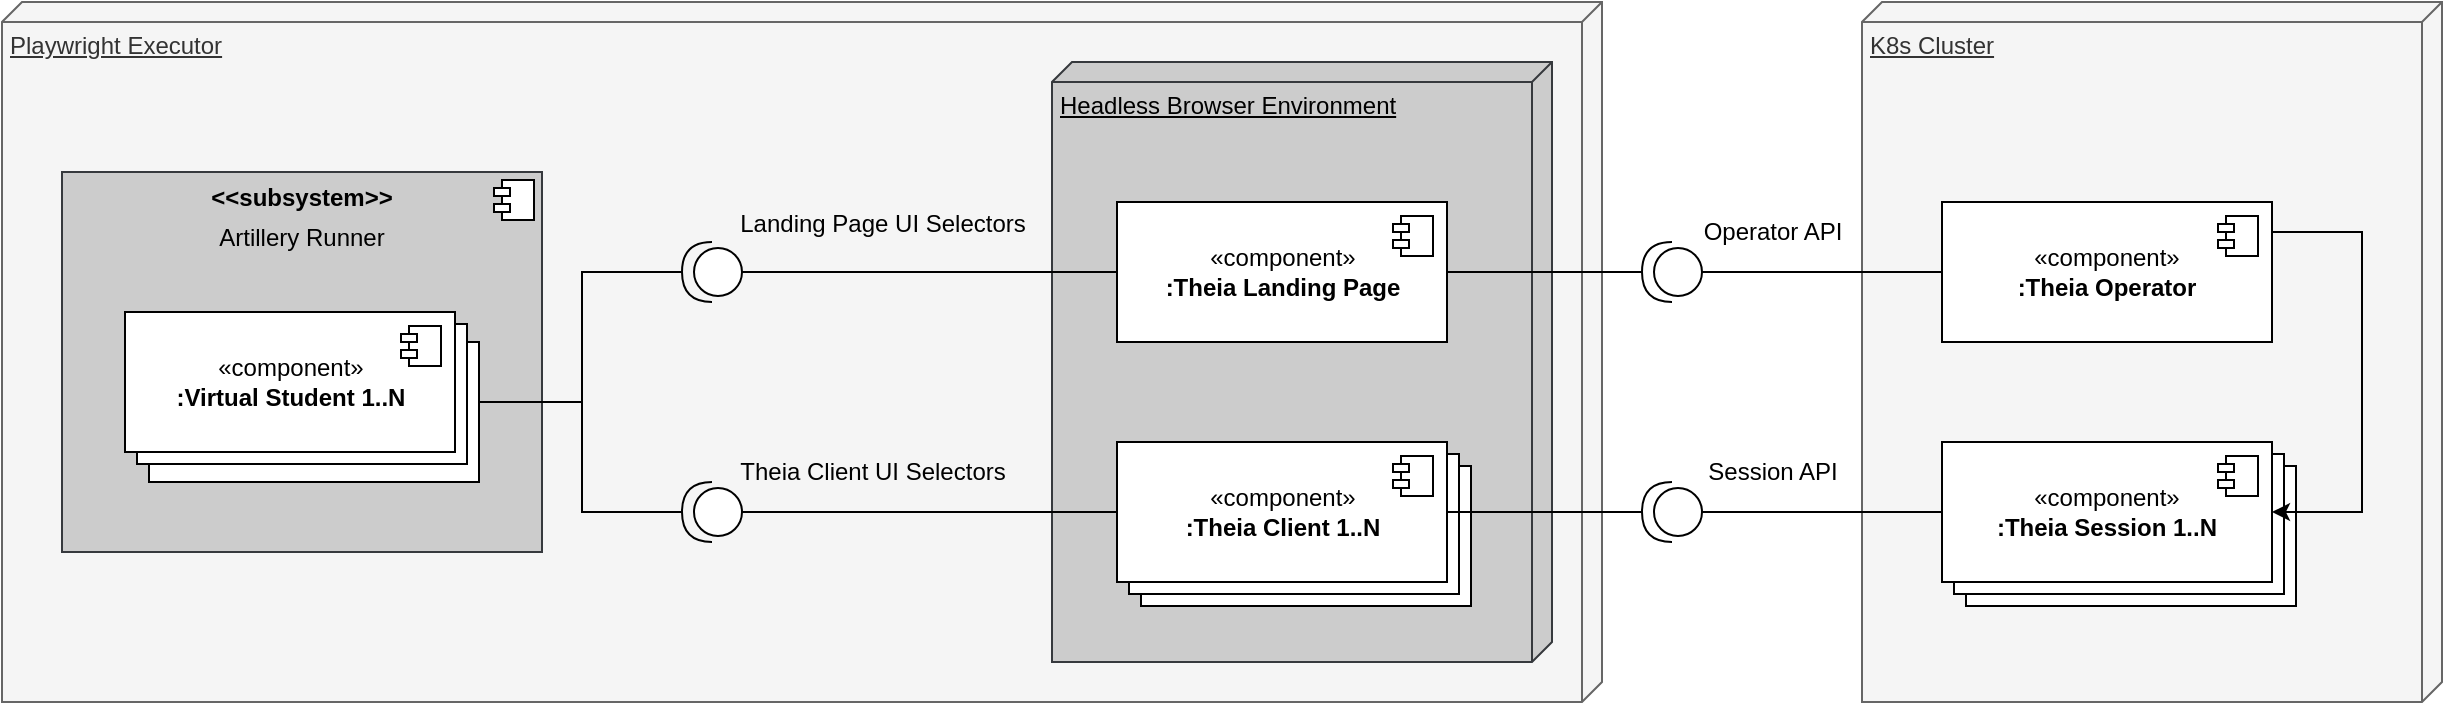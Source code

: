 <mxfile version="28.0.6">
  <diagram name="Page-1" id="HN1fuRoJKbW_RaGyGOyY">
    <mxGraphModel dx="2463" dy="1140" grid="1" gridSize="10" guides="1" tooltips="1" connect="1" arrows="1" fold="1" page="1" pageScale="1" pageWidth="850" pageHeight="1100" math="0" shadow="0">
      <root>
        <mxCell id="0" />
        <mxCell id="1" parent="0" />
        <mxCell id="5q8JlO-GxAO9OlbAATHw-1" value="K8s Cluster" style="verticalAlign=top;align=left;spacingTop=8;spacingLeft=2;spacingRight=12;shape=cube;size=10;direction=south;fontStyle=4;html=1;whiteSpace=wrap;fillColor=#f5f5f5;strokeColor=#666666;fontColor=#333333;" vertex="1" parent="1">
          <mxGeometry x="840" y="290" width="290" height="350" as="geometry" />
        </mxCell>
        <mxCell id="5q8JlO-GxAO9OlbAATHw-3" value="Playwright Executor" style="verticalAlign=top;align=left;spacingTop=8;spacingLeft=2;spacingRight=12;shape=cube;size=10;direction=south;fontStyle=4;html=1;whiteSpace=wrap;fillColor=#f5f5f5;strokeColor=#666666;fontColor=#333333;" vertex="1" parent="1">
          <mxGeometry x="-90" y="290" width="800" height="350" as="geometry" />
        </mxCell>
        <mxCell id="5q8JlO-GxAO9OlbAATHw-4" value="Headless Browser Environment" style="verticalAlign=top;align=left;spacingTop=8;spacingLeft=2;spacingRight=12;shape=cube;size=10;direction=south;fontStyle=4;html=1;whiteSpace=wrap;fillColor=#CCCCCC;strokeColor=#36393d;" vertex="1" parent="1">
          <mxGeometry x="435" y="320" width="250" height="300" as="geometry" />
        </mxCell>
        <mxCell id="5q8JlO-GxAO9OlbAATHw-5" value="&lt;p style=&quot;margin:0px;margin-top:6px;text-align:center;&quot;&gt;&lt;b&gt;&amp;lt;&amp;lt;subsystem&amp;gt;&amp;gt;&lt;/b&gt;&lt;/p&gt;&lt;p style=&quot;margin:0px;margin-top:6px;text-align:center;&quot;&gt;Artillery Runner&lt;/p&gt;" style="align=left;overflow=fill;html=1;dropTarget=0;whiteSpace=wrap;fillColor=#CCCCCC;strokeColor=#36393d;" vertex="1" parent="1">
          <mxGeometry x="-60" y="375" width="240" height="190" as="geometry" />
        </mxCell>
        <mxCell id="5q8JlO-GxAO9OlbAATHw-6" value="" style="shape=component;jettyWidth=8;jettyHeight=4;" vertex="1" parent="5q8JlO-GxAO9OlbAATHw-5">
          <mxGeometry x="1" width="20" height="20" relative="1" as="geometry">
            <mxPoint x="-24" y="4" as="offset" />
          </mxGeometry>
        </mxCell>
        <mxCell id="5q8JlO-GxAO9OlbAATHw-21" style="edgeStyle=orthogonalEdgeStyle;rounded=0;orthogonalLoop=1;jettySize=auto;html=1;endArrow=none;startFill=0;entryX=0;entryY=0.5;entryDx=0;entryDy=0;" edge="1" parent="1" source="5q8JlO-GxAO9OlbAATHw-22" target="5q8JlO-GxAO9OlbAATHw-28">
          <mxGeometry relative="1" as="geometry" />
        </mxCell>
        <mxCell id="5q8JlO-GxAO9OlbAATHw-22" value="" style="shape=providedRequiredInterface;html=1;verticalLabelPosition=bottom;sketch=0;direction=west;" vertex="1" parent="1">
          <mxGeometry x="250" y="410" width="30" height="30" as="geometry" />
        </mxCell>
        <mxCell id="5q8JlO-GxAO9OlbAATHw-23" value="Landing Page UI Selectors" style="text;html=1;align=center;verticalAlign=middle;resizable=0;points=[];autosize=1;strokeColor=none;fillColor=none;" vertex="1" parent="1">
          <mxGeometry x="265" y="386" width="170" height="30" as="geometry" />
        </mxCell>
        <mxCell id="5q8JlO-GxAO9OlbAATHw-24" style="edgeStyle=orthogonalEdgeStyle;rounded=0;orthogonalLoop=1;jettySize=auto;html=1;endArrow=none;startFill=0;" edge="1" parent="1" source="5q8JlO-GxAO9OlbAATHw-25" target="5q8JlO-GxAO9OlbAATHw-47">
          <mxGeometry relative="1" as="geometry" />
        </mxCell>
        <mxCell id="5q8JlO-GxAO9OlbAATHw-25" value="" style="shape=providedRequiredInterface;html=1;verticalLabelPosition=bottom;sketch=0;direction=west;" vertex="1" parent="1">
          <mxGeometry x="250" y="530" width="30" height="30" as="geometry" />
        </mxCell>
        <mxCell id="5q8JlO-GxAO9OlbAATHw-26" value="Theia Client UI Selectors" style="text;html=1;align=center;verticalAlign=middle;resizable=0;points=[];autosize=1;strokeColor=none;fillColor=none;" vertex="1" parent="1">
          <mxGeometry x="265" y="510" width="160" height="30" as="geometry" />
        </mxCell>
        <mxCell id="5q8JlO-GxAO9OlbAATHw-27" style="edgeStyle=orthogonalEdgeStyle;rounded=0;orthogonalLoop=1;jettySize=auto;html=1;endArrow=none;startFill=0;" edge="1" parent="1" source="5q8JlO-GxAO9OlbAATHw-28" target="5q8JlO-GxAO9OlbAATHw-34">
          <mxGeometry relative="1" as="geometry" />
        </mxCell>
        <mxCell id="5q8JlO-GxAO9OlbAATHw-28" value="«component»&lt;br&gt;&lt;b&gt;:Theia Landing Page&lt;/b&gt;" style="html=1;dropTarget=0;whiteSpace=wrap;" vertex="1" parent="1">
          <mxGeometry x="467.5" y="390" width="165" height="70" as="geometry" />
        </mxCell>
        <mxCell id="5q8JlO-GxAO9OlbAATHw-29" value="" style="shape=module;jettyWidth=8;jettyHeight=4;" vertex="1" parent="5q8JlO-GxAO9OlbAATHw-28">
          <mxGeometry x="1" width="20" height="20" relative="1" as="geometry">
            <mxPoint x="-27" y="7" as="offset" />
          </mxGeometry>
        </mxCell>
        <mxCell id="5q8JlO-GxAO9OlbAATHw-31" value="«component»&lt;br&gt;&lt;b&gt;:Theia Operator&lt;/b&gt;" style="html=1;dropTarget=0;whiteSpace=wrap;" vertex="1" parent="1">
          <mxGeometry x="880" y="390" width="165" height="70" as="geometry" />
        </mxCell>
        <mxCell id="5q8JlO-GxAO9OlbAATHw-32" value="" style="shape=module;jettyWidth=8;jettyHeight=4;" vertex="1" parent="5q8JlO-GxAO9OlbAATHw-31">
          <mxGeometry x="1" width="20" height="20" relative="1" as="geometry">
            <mxPoint x="-27" y="7" as="offset" />
          </mxGeometry>
        </mxCell>
        <mxCell id="5q8JlO-GxAO9OlbAATHw-33" style="edgeStyle=orthogonalEdgeStyle;rounded=0;orthogonalLoop=1;jettySize=auto;html=1;endArrow=none;startFill=0;" edge="1" parent="1" source="5q8JlO-GxAO9OlbAATHw-34" target="5q8JlO-GxAO9OlbAATHw-31">
          <mxGeometry relative="1" as="geometry" />
        </mxCell>
        <mxCell id="5q8JlO-GxAO9OlbAATHw-34" value="" style="shape=providedRequiredInterface;html=1;verticalLabelPosition=bottom;sketch=0;direction=west;" vertex="1" parent="1">
          <mxGeometry x="730" y="410" width="30" height="30" as="geometry" />
        </mxCell>
        <mxCell id="5q8JlO-GxAO9OlbAATHw-35" value="Operator API" style="text;html=1;align=center;verticalAlign=middle;resizable=0;points=[];autosize=1;strokeColor=none;fillColor=none;" vertex="1" parent="1">
          <mxGeometry x="750" y="390" width="90" height="30" as="geometry" />
        </mxCell>
        <mxCell id="5q8JlO-GxAO9OlbAATHw-36" style="edgeStyle=orthogonalEdgeStyle;rounded=0;orthogonalLoop=1;jettySize=auto;html=1;endArrow=none;startFill=0;" edge="1" parent="1" source="5q8JlO-GxAO9OlbAATHw-37">
          <mxGeometry relative="1" as="geometry">
            <mxPoint x="880" y="545" as="targetPoint" />
          </mxGeometry>
        </mxCell>
        <mxCell id="5q8JlO-GxAO9OlbAATHw-37" value="" style="shape=providedRequiredInterface;html=1;verticalLabelPosition=bottom;sketch=0;direction=west;" vertex="1" parent="1">
          <mxGeometry x="730" y="530" width="30" height="30" as="geometry" />
        </mxCell>
        <mxCell id="5q8JlO-GxAO9OlbAATHw-38" value="Session API" style="text;html=1;align=center;verticalAlign=middle;resizable=0;points=[];autosize=1;strokeColor=none;fillColor=none;" vertex="1" parent="1">
          <mxGeometry x="750" y="510" width="90" height="30" as="geometry" />
        </mxCell>
        <mxCell id="5q8JlO-GxAO9OlbAATHw-42" value="«component»&lt;br&gt;&lt;b&gt;:Theia Client 1..N&lt;/b&gt;" style="html=1;dropTarget=0;whiteSpace=wrap;" vertex="1" parent="1">
          <mxGeometry x="479.5" y="522" width="165" height="70" as="geometry" />
        </mxCell>
        <mxCell id="5q8JlO-GxAO9OlbAATHw-43" value="«component»&lt;br&gt;&lt;b&gt;:Theia Client 1..N&lt;/b&gt;" style="html=1;dropTarget=0;whiteSpace=wrap;" vertex="1" parent="1">
          <mxGeometry x="473.5" y="516" width="165" height="70" as="geometry" />
        </mxCell>
        <mxCell id="5q8JlO-GxAO9OlbAATHw-44" style="edgeStyle=orthogonalEdgeStyle;rounded=0;orthogonalLoop=1;jettySize=auto;html=1;entryX=1;entryY=0.5;entryDx=0;entryDy=0;entryPerimeter=0;endArrow=none;startFill=0;" edge="1" parent="1" target="5q8JlO-GxAO9OlbAATHw-22">
          <mxGeometry relative="1" as="geometry">
            <Array as="points">
              <mxPoint x="200" y="490" />
              <mxPoint x="200" y="425" />
            </Array>
            <mxPoint x="60.048" y="490" as="sourcePoint" />
          </mxGeometry>
        </mxCell>
        <mxCell id="5q8JlO-GxAO9OlbAATHw-45" style="edgeStyle=orthogonalEdgeStyle;rounded=0;orthogonalLoop=1;jettySize=auto;html=1;entryX=1;entryY=0.5;entryDx=0;entryDy=0;entryPerimeter=0;endArrow=none;startFill=0;" edge="1" parent="1" target="5q8JlO-GxAO9OlbAATHw-25">
          <mxGeometry relative="1" as="geometry">
            <Array as="points">
              <mxPoint x="200" y="490" />
              <mxPoint x="200" y="545" />
            </Array>
            <mxPoint x="60.048" y="490" as="sourcePoint" />
          </mxGeometry>
        </mxCell>
        <mxCell id="5q8JlO-GxAO9OlbAATHw-47" value="«component»&lt;br&gt;&lt;b&gt;:Theia Client 1..N&lt;/b&gt;" style="html=1;dropTarget=0;whiteSpace=wrap;" vertex="1" parent="1">
          <mxGeometry x="467.5" y="510" width="165" height="70" as="geometry" />
        </mxCell>
        <mxCell id="5q8JlO-GxAO9OlbAATHw-48" value="" style="shape=module;jettyWidth=8;jettyHeight=4;" vertex="1" parent="5q8JlO-GxAO9OlbAATHw-47">
          <mxGeometry x="1" width="20" height="20" relative="1" as="geometry">
            <mxPoint x="-27" y="7" as="offset" />
          </mxGeometry>
        </mxCell>
        <mxCell id="5q8JlO-GxAO9OlbAATHw-49" style="edgeStyle=orthogonalEdgeStyle;rounded=0;orthogonalLoop=1;jettySize=auto;html=1;endArrow=none;startFill=0;" edge="1" parent="1" source="5q8JlO-GxAO9OlbAATHw-47" target="5q8JlO-GxAO9OlbAATHw-37">
          <mxGeometry relative="1" as="geometry" />
        </mxCell>
        <mxCell id="5q8JlO-GxAO9OlbAATHw-52" value="«component»&lt;br&gt;&lt;b&gt;:Theia Client 1..N&lt;/b&gt;" style="html=1;dropTarget=0;whiteSpace=wrap;" vertex="1" parent="1">
          <mxGeometry x="-16.5" y="460" width="165" height="70" as="geometry" />
        </mxCell>
        <mxCell id="5q8JlO-GxAO9OlbAATHw-53" value="«component»&lt;br&gt;&lt;b&gt;:Theia Client 1..N&lt;/b&gt;" style="html=1;dropTarget=0;whiteSpace=wrap;" vertex="1" parent="1">
          <mxGeometry x="-22.5" y="451" width="165" height="70" as="geometry" />
        </mxCell>
        <mxCell id="5q8JlO-GxAO9OlbAATHw-54" value="«component»&lt;br&gt;&lt;b&gt;:Virtual Student 1..N&lt;/b&gt;" style="html=1;dropTarget=0;whiteSpace=wrap;" vertex="1" parent="1">
          <mxGeometry x="-28.5" y="445" width="165" height="70" as="geometry" />
        </mxCell>
        <mxCell id="5q8JlO-GxAO9OlbAATHw-55" value="" style="shape=module;jettyWidth=8;jettyHeight=4;" vertex="1" parent="5q8JlO-GxAO9OlbAATHw-54">
          <mxGeometry x="1" width="20" height="20" relative="1" as="geometry">
            <mxPoint x="-27" y="7" as="offset" />
          </mxGeometry>
        </mxCell>
        <mxCell id="5q8JlO-GxAO9OlbAATHw-56" value="«component»&lt;br&gt;&lt;b&gt;:Theia Client 1..N&lt;/b&gt;" style="html=1;dropTarget=0;whiteSpace=wrap;" vertex="1" parent="1">
          <mxGeometry x="892" y="522" width="165" height="70" as="geometry" />
        </mxCell>
        <mxCell id="5q8JlO-GxAO9OlbAATHw-57" value="«component»&lt;br&gt;&lt;b&gt;:Theia Client 1..N&lt;/b&gt;" style="html=1;dropTarget=0;whiteSpace=wrap;" vertex="1" parent="1">
          <mxGeometry x="886" y="516" width="165" height="70" as="geometry" />
        </mxCell>
        <mxCell id="5q8JlO-GxAO9OlbAATHw-58" value="«component»&lt;br&gt;&lt;b&gt;:Theia Session 1..N&lt;/b&gt;" style="html=1;dropTarget=0;whiteSpace=wrap;" vertex="1" parent="1">
          <mxGeometry x="880" y="510" width="165" height="70" as="geometry" />
        </mxCell>
        <mxCell id="5q8JlO-GxAO9OlbAATHw-59" value="" style="shape=module;jettyWidth=8;jettyHeight=4;" vertex="1" parent="5q8JlO-GxAO9OlbAATHw-58">
          <mxGeometry x="1" width="20" height="20" relative="1" as="geometry">
            <mxPoint x="-27" y="7" as="offset" />
          </mxGeometry>
        </mxCell>
        <mxCell id="5q8JlO-GxAO9OlbAATHw-30" style="edgeStyle=orthogonalEdgeStyle;rounded=0;orthogonalLoop=1;jettySize=auto;html=1;entryX=1;entryY=0.5;entryDx=0;entryDy=0;exitX=1;exitY=0.5;exitDx=0;exitDy=0;" edge="1" parent="1" source="5q8JlO-GxAO9OlbAATHw-31">
          <mxGeometry relative="1" as="geometry">
            <Array as="points">
              <mxPoint x="1090" y="405" />
              <mxPoint x="1090" y="545" />
            </Array>
            <mxPoint x="1045" y="545" as="targetPoint" />
          </mxGeometry>
        </mxCell>
      </root>
    </mxGraphModel>
  </diagram>
</mxfile>
